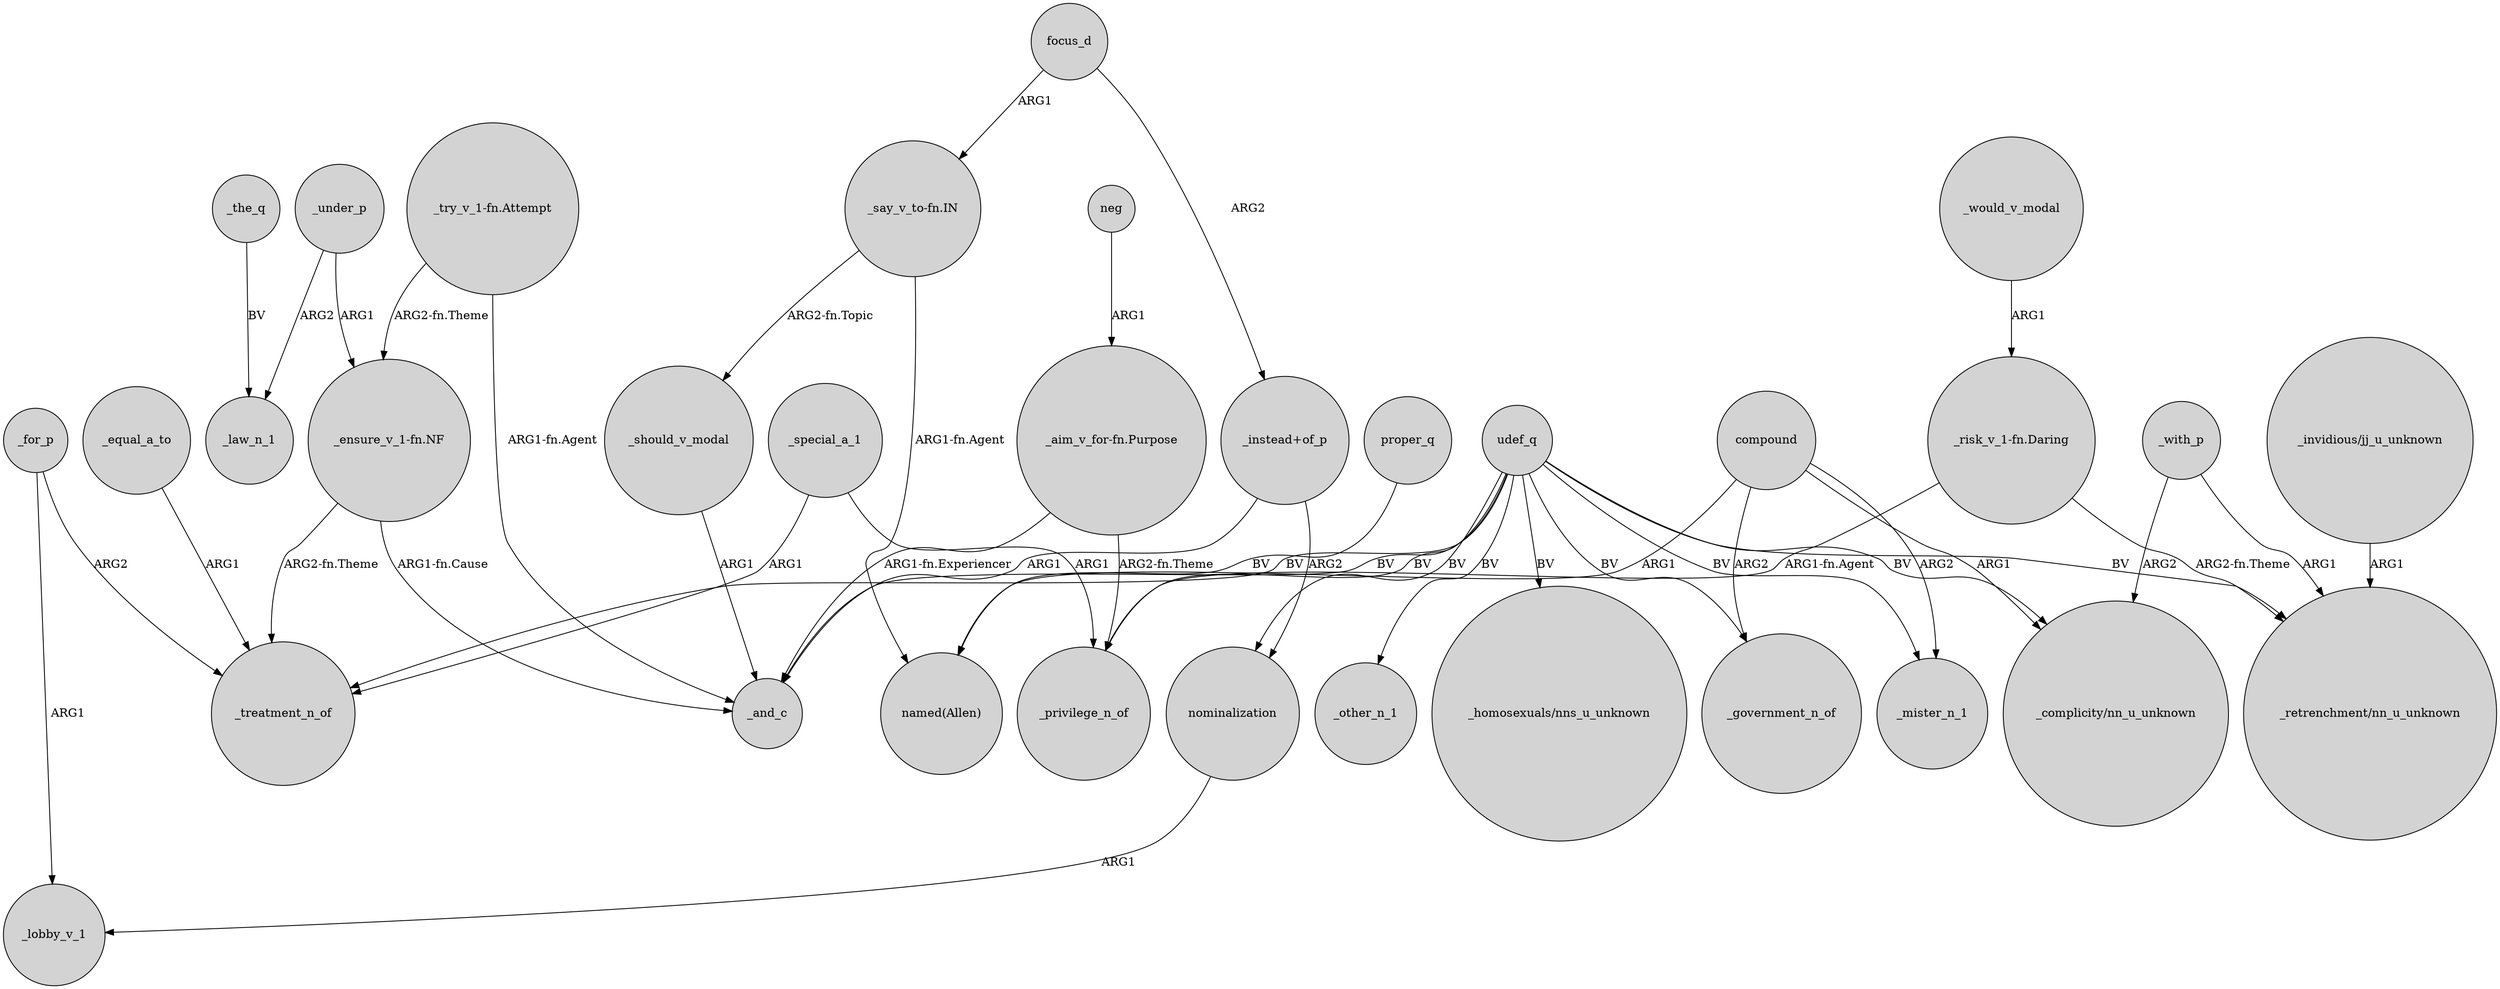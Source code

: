 digraph {
	node [shape=circle style=filled]
	"_ensure_v_1-fn.NF" -> _and_c [label="ARG1-fn.Cause"]
	compound -> "named(Allen)" [label=ARG1]
	_for_p -> _treatment_n_of [label=ARG2]
	"_say_v_to-fn.IN" -> "named(Allen)" [label="ARG1-fn.Agent"]
	"_try_v_1-fn.Attempt" -> "_ensure_v_1-fn.NF" [label="ARG2-fn.Theme"]
	"_risk_v_1-fn.Daring" -> "_retrenchment/nn_u_unknown" [label="ARG2-fn.Theme"]
	"_risk_v_1-fn.Daring" -> _privilege_n_of [label="ARG1-fn.Agent"]
	compound -> "_complicity/nn_u_unknown" [label=ARG1]
	proper_q -> "named(Allen)" [label=BV]
	compound -> _government_n_of [label=ARG2]
	udef_q -> _government_n_of [label=BV]
	_with_p -> "_complicity/nn_u_unknown" [label=ARG2]
	compound -> _mister_n_1 [label=ARG2]
	udef_q -> _privilege_n_of [label=BV]
	"_invidious/jj_u_unknown" -> "_retrenchment/nn_u_unknown" [label=ARG1]
	udef_q -> _mister_n_1 [label=BV]
	"_aim_v_for-fn.Purpose" -> _privilege_n_of [label="ARG2-fn.Theme"]
	_special_a_1 -> _privilege_n_of [label=ARG1]
	"_instead+of_p" -> nominalization [label=ARG2]
	_under_p -> "_ensure_v_1-fn.NF" [label=ARG1]
	udef_q -> _other_n_1 [label=BV]
	"_say_v_to-fn.IN" -> _should_v_modal [label="ARG2-fn.Topic"]
	"_aim_v_for-fn.Purpose" -> _and_c [label="ARG1-fn.Experiencer"]
	_should_v_modal -> _and_c [label=ARG1]
	"_try_v_1-fn.Attempt" -> _and_c [label="ARG1-fn.Agent"]
	focus_d -> "_instead+of_p" [label=ARG2]
	_special_a_1 -> _treatment_n_of [label=ARG1]
	_with_p -> "_retrenchment/nn_u_unknown" [label=ARG1]
	_the_q -> _law_n_1 [label=BV]
	udef_q -> nominalization [label=BV]
	udef_q -> "_complicity/nn_u_unknown" [label=BV]
	udef_q -> _treatment_n_of [label=BV]
	udef_q -> "_retrenchment/nn_u_unknown" [label=BV]
	_would_v_modal -> "_risk_v_1-fn.Daring" [label=ARG1]
	neg -> "_aim_v_for-fn.Purpose" [label=ARG1]
	_for_p -> _lobby_v_1 [label=ARG1]
	_equal_a_to -> _treatment_n_of [label=ARG1]
	"_ensure_v_1-fn.NF" -> _treatment_n_of [label="ARG2-fn.Theme"]
	udef_q -> _and_c [label=BV]
	udef_q -> "_homosexuals/nns_u_unknown" [label=BV]
	focus_d -> "_say_v_to-fn.IN" [label=ARG1]
	_under_p -> _law_n_1 [label=ARG2]
	nominalization -> _lobby_v_1 [label=ARG1]
	"_instead+of_p" -> _and_c [label=ARG1]
}
